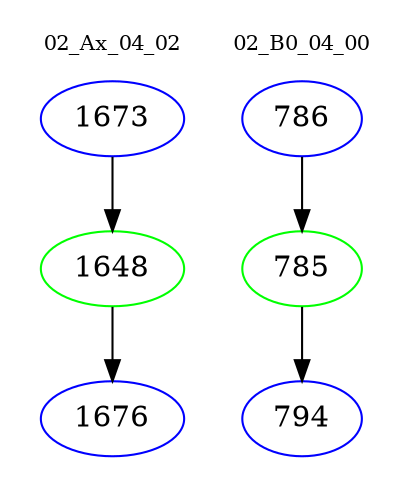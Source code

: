 digraph{
subgraph cluster_0 {
color = white
label = "02_Ax_04_02";
fontsize=10;
T0_1673 [label="1673", color="blue"]
T0_1673 -> T0_1648 [color="black"]
T0_1648 [label="1648", color="green"]
T0_1648 -> T0_1676 [color="black"]
T0_1676 [label="1676", color="blue"]
}
subgraph cluster_1 {
color = white
label = "02_B0_04_00";
fontsize=10;
T1_786 [label="786", color="blue"]
T1_786 -> T1_785 [color="black"]
T1_785 [label="785", color="green"]
T1_785 -> T1_794 [color="black"]
T1_794 [label="794", color="blue"]
}
}
